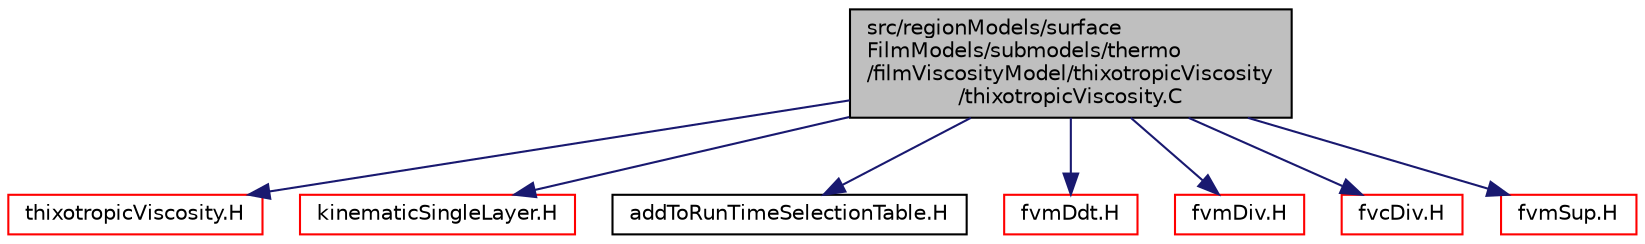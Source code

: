 digraph "src/regionModels/surfaceFilmModels/submodels/thermo/filmViscosityModel/thixotropicViscosity/thixotropicViscosity.C"
{
  bgcolor="transparent";
  edge [fontname="Helvetica",fontsize="10",labelfontname="Helvetica",labelfontsize="10"];
  node [fontname="Helvetica",fontsize="10",shape=record];
  Node1 [label="src/regionModels/surface\lFilmModels/submodels/thermo\l/filmViscosityModel/thixotropicViscosity\l/thixotropicViscosity.C",height=0.2,width=0.4,color="black", fillcolor="grey75", style="filled", fontcolor="black"];
  Node1 -> Node2 [color="midnightblue",fontsize="10",style="solid",fontname="Helvetica"];
  Node2 [label="thixotropicViscosity.H",height=0.2,width=0.4,color="red",URL="$a09581.html"];
  Node1 -> Node3 [color="midnightblue",fontsize="10",style="solid",fontname="Helvetica"];
  Node3 [label="kinematicSingleLayer.H",height=0.2,width=0.4,color="red",URL="$a09519.html"];
  Node1 -> Node4 [color="midnightblue",fontsize="10",style="solid",fontname="Helvetica"];
  Node4 [label="addToRunTimeSelectionTable.H",height=0.2,width=0.4,color="black",URL="$a07867.html",tooltip="Macros for easy insertion into run-time selection tables. "];
  Node1 -> Node5 [color="midnightblue",fontsize="10",style="solid",fontname="Helvetica"];
  Node5 [label="fvmDdt.H",height=0.2,width=0.4,color="red",URL="$a05744.html",tooltip="Calulate the matrix for the first temporal derivative. "];
  Node1 -> Node6 [color="midnightblue",fontsize="10",style="solid",fontname="Helvetica"];
  Node6 [label="fvmDiv.H",height=0.2,width=0.4,color="red",URL="$a05746.html",tooltip="Calculate the matrix for the divergence of the given field and flux. "];
  Node1 -> Node7 [color="midnightblue",fontsize="10",style="solid",fontname="Helvetica"];
  Node7 [label="fvcDiv.H",height=0.2,width=0.4,color="red",URL="$a05711.html",tooltip="Calculate the divergence of the given field. "];
  Node1 -> Node8 [color="midnightblue",fontsize="10",style="solid",fontname="Helvetica"];
  Node8 [label="fvmSup.H",height=0.2,width=0.4,color="red",URL="$a05750.html",tooltip="Calculate the matrix for implicit and explicit sources. "];
}
